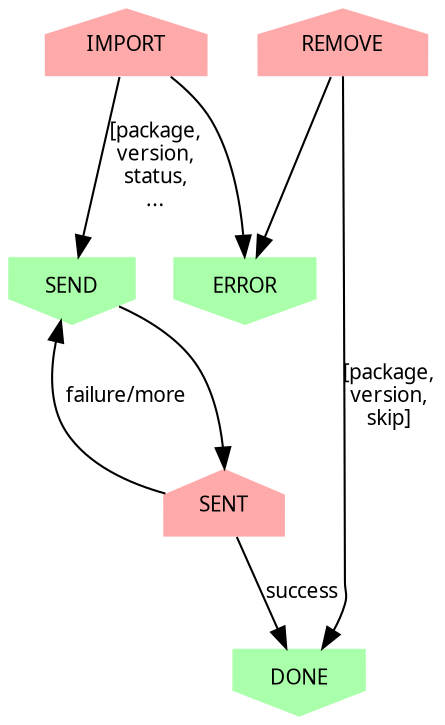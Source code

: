 digraph slave {
    /* Sent messages */
    node [shape=house, fontname=Sans, fontsize=10, style=filled, fillcolor="#ffaaaa", penwidth=0];
    IMPORT;
    REMOVE;
    SENT;

    /* Received messages */
    node [shape=invhouse, fontname=Sans, fontsize=10, style=filled, fillcolor="#aaffaa", penwidth=0];
    ERROR;
    SEND;
    DONE;

    /* Edges */
    edge [fontname=Sans, fontsize=10];
    IMPORT->SEND [label="[package,\nversion,\nstatus,\n..."];
    IMPORT->ERROR;
    SEND->SENT;
    SENT->DONE [label="success"];
    SENT->SEND [label="failure/more"];
    REMOVE->DONE [label="[package,\nversion,\nskip]"];
    REMOVE->ERROR;
}

